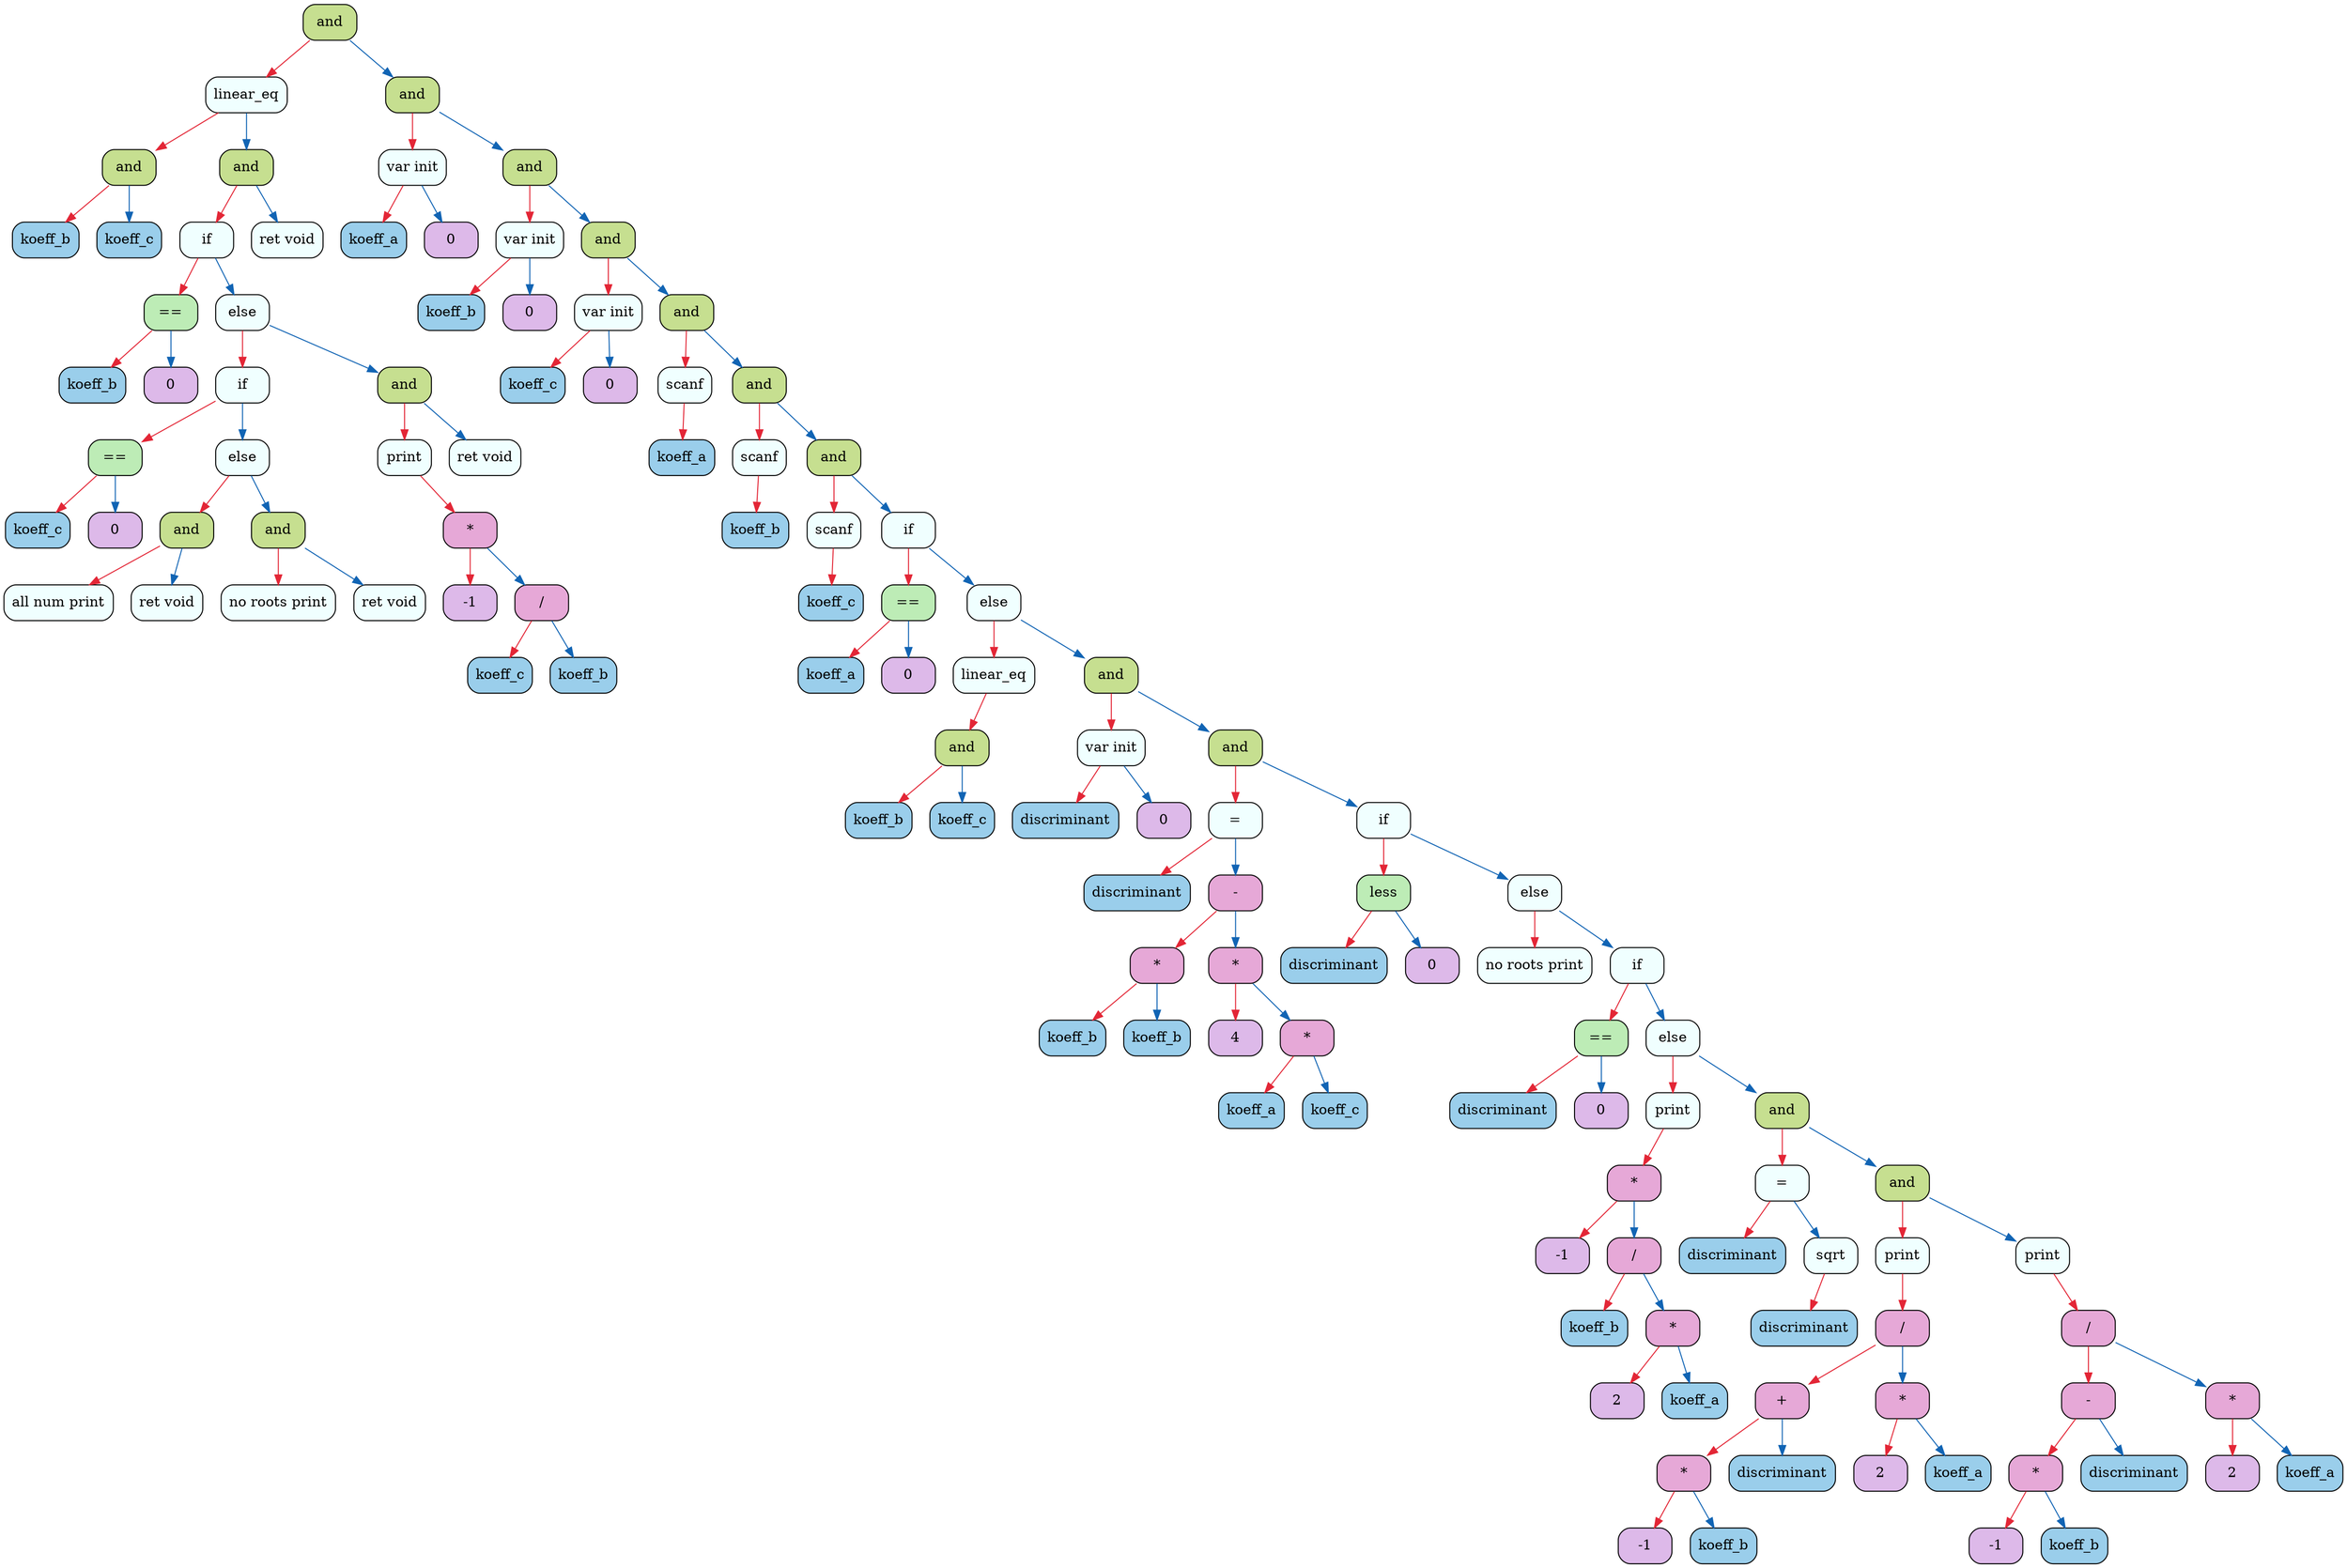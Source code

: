 digraph
{
    node_0x606000003380[shape = Mrecord, label = "{{and}}", style = "filled", fillcolor = "#C6DF90"];
    node_0x6060000039e0[shape = Mrecord, label = "{{linear_eq}}", style = "filled", fillcolor = "#F0FFFF"];
    node_0x606000003a40[shape = Mrecord, label = "{{and}}", style = "filled", fillcolor = "#C6DF90"];
    node_0x606000003aa0[shape = Mrecord, label = "{{koeff_b}}", style = "filled", fillcolor = "#9ACEEB"];
    node_0x606000003b00[shape = Mrecord, label = "{{koeff_c}}", style = "filled", fillcolor = "#9ACEEB"];
    node_0x606000003b60[shape = Mrecord, label = "{{and}}", style = "filled", fillcolor = "#C6DF90"];
    node_0x606000003bc0[shape = Mrecord, label = "{{if}}", style = "filled", fillcolor = "#F0FFFF"];
    node_0x606000003c20[shape = Mrecord, label = "{{==}}", style = "filled", fillcolor = "#BDECB6"];
    node_0x606000003c80[shape = Mrecord, label = "{{koeff_b}}", style = "filled", fillcolor = "#9ACEEB"];
    node_0x606000003ce0[shape = Mrecord, label = "{{0}}", style = "filled", fillcolor = "#DDB9E9"];
    node_0x606000003d40[shape = Mrecord, label = "{{else}}", style = "filled", fillcolor = "#F0FFFF"];
    node_0x606000003da0[shape = Mrecord, label = "{{if}}", style = "filled", fillcolor = "#F0FFFF"];
    node_0x606000003e00[shape = Mrecord, label = "{{==}}", style = "filled", fillcolor = "#BDECB6"];
    node_0x606000003e60[shape = Mrecord, label = "{{koeff_c}}", style = "filled", fillcolor = "#9ACEEB"];
    node_0x606000003ec0[shape = Mrecord, label = "{{0}}", style = "filled", fillcolor = "#DDB9E9"];
    node_0x606000003f20[shape = Mrecord, label = "{{else}}", style = "filled", fillcolor = "#F0FFFF"];
    node_0x606000003f80[shape = Mrecord, label = "{{and}}", style = "filled", fillcolor = "#C6DF90"];
    node_0x606000003fe0[shape = Mrecord, label = "{{all num print}}", style = "filled", fillcolor = "#F0FFFF"];
    node_0x606000004040[shape = Mrecord, label = "{{ret void}}", style = "filled", fillcolor = "#F0FFFF"];
    node_0x6060000040a0[shape = Mrecord, label = "{{and}}", style = "filled", fillcolor = "#C6DF90"];
    node_0x606000004100[shape = Mrecord, label = "{{no roots print}}", style = "filled", fillcolor = "#F0FFFF"];
    node_0x606000004160[shape = Mrecord, label = "{{ret void}}", style = "filled", fillcolor = "#F0FFFF"];
    node_0x6060000041c0[shape = Mrecord, label = "{{and}}", style = "filled", fillcolor = "#C6DF90"];
    node_0x606000004220[shape = Mrecord, label = "{{print}}", style = "filled", fillcolor = "#F0FFFF"];
    node_0x606000004280[shape = Mrecord, label = "{{*}}", style = "filled", fillcolor = "#E6A8D7"];
    node_0x6060000042e0[shape = Mrecord, label = "{{-1}}", style = "filled", fillcolor = "#DDB9E9"];
    node_0x606000004340[shape = Mrecord, label = "{{/}}", style = "filled", fillcolor = "#E6A8D7"];
    node_0x6060000043a0[shape = Mrecord, label = "{{koeff_c}}", style = "filled", fillcolor = "#9ACEEB"];
    node_0x606000004400[shape = Mrecord, label = "{{koeff_b}}", style = "filled", fillcolor = "#9ACEEB"];
    node_0x606000004460[shape = Mrecord, label = "{{ret void}}", style = "filled", fillcolor = "#F0FFFF"];
    node_0x6060000044c0[shape = Mrecord, label = "{{ret void}}", style = "filled", fillcolor = "#F0FFFF"];
    node_0x606000003320[shape = Mrecord, label = "{{and}}", style = "filled", fillcolor = "#C6DF90"];
    node_0x606000000ec0[shape = Mrecord, label = "{{var init}}", style = "filled", fillcolor = "#F0FFFF"];
    node_0x606000000e00[shape = Mrecord, label = "{{koeff_a}}", style = "filled", fillcolor = "#9ACEEB"];
    node_0x606000000e60[shape = Mrecord, label = "{{0}}", style = "filled", fillcolor = "#DDB9E9"];
    node_0x6060000032c0[shape = Mrecord, label = "{{and}}", style = "filled", fillcolor = "#C6DF90"];
    node_0x606000000fe0[shape = Mrecord, label = "{{var init}}", style = "filled", fillcolor = "#F0FFFF"];
    node_0x606000000f20[shape = Mrecord, label = "{{koeff_b}}", style = "filled", fillcolor = "#9ACEEB"];
    node_0x606000000f80[shape = Mrecord, label = "{{0}}", style = "filled", fillcolor = "#DDB9E9"];
    node_0x606000003260[shape = Mrecord, label = "{{and}}", style = "filled", fillcolor = "#C6DF90"];
    node_0x606000001100[shape = Mrecord, label = "{{var init}}", style = "filled", fillcolor = "#F0FFFF"];
    node_0x606000001040[shape = Mrecord, label = "{{koeff_c}}", style = "filled", fillcolor = "#9ACEEB"];
    node_0x6060000010a0[shape = Mrecord, label = "{{0}}", style = "filled", fillcolor = "#DDB9E9"];
    node_0x606000003200[shape = Mrecord, label = "{{and}}", style = "filled", fillcolor = "#C6DF90"];
    node_0x6060000011c0[shape = Mrecord, label = "{{scanf}}", style = "filled", fillcolor = "#F0FFFF"];
    node_0x606000001160[shape = Mrecord, label = "{{koeff_a}}", style = "filled", fillcolor = "#9ACEEB"];
    node_0x6060000031a0[shape = Mrecord, label = "{{and}}", style = "filled", fillcolor = "#C6DF90"];
    node_0x606000001280[shape = Mrecord, label = "{{scanf}}", style = "filled", fillcolor = "#F0FFFF"];
    node_0x606000001220[shape = Mrecord, label = "{{koeff_b}}", style = "filled", fillcolor = "#9ACEEB"];
    node_0x606000003140[shape = Mrecord, label = "{{and}}", style = "filled", fillcolor = "#C6DF90"];
    node_0x606000001340[shape = Mrecord, label = "{{scanf}}", style = "filled", fillcolor = "#F0FFFF"];
    node_0x6060000012e0[shape = Mrecord, label = "{{koeff_c}}", style = "filled", fillcolor = "#9ACEEB"];
    node_0x606000006e60[shape = Mrecord, label = "{{if}}", style = "filled", fillcolor = "#F0FFFF"];
    node_0x606000006ec0[shape = Mrecord, label = "{{==}}", style = "filled", fillcolor = "#BDECB6"];
    node_0x606000006f20[shape = Mrecord, label = "{{koeff_a}}", style = "filled", fillcolor = "#9ACEEB"];
    node_0x606000006f80[shape = Mrecord, label = "{{0}}", style = "filled", fillcolor = "#DDB9E9"];
    node_0x606000006fe0[shape = Mrecord, label = "{{else}}", style = "filled", fillcolor = "#F0FFFF"];
    node_0x606000007040[shape = Mrecord, label = "{{linear_eq}}", style = "filled", fillcolor = "#F0FFFF"];
    node_0x6060000070a0[shape = Mrecord, label = "{{and}}", style = "filled", fillcolor = "#C6DF90"];
    node_0x606000007100[shape = Mrecord, label = "{{koeff_b}}", style = "filled", fillcolor = "#9ACEEB"];
    node_0x606000007160[shape = Mrecord, label = "{{koeff_c}}", style = "filled", fillcolor = "#9ACEEB"];
    node_0x6060000071c0[shape = Mrecord, label = "{{and}}", style = "filled", fillcolor = "#C6DF90"];
    node_0x606000007220[shape = Mrecord, label = "{{var init}}", style = "filled", fillcolor = "#F0FFFF"];
    node_0x606000007280[shape = Mrecord, label = "{{discriminant}}", style = "filled", fillcolor = "#9ACEEB"];
    node_0x6060000072e0[shape = Mrecord, label = "{{0}}", style = "filled", fillcolor = "#DDB9E9"];
    node_0x606000007340[shape = Mrecord, label = "{{and}}", style = "filled", fillcolor = "#C6DF90"];
    node_0x6060000073a0[shape = Mrecord, label = "{{=}}", style = "filled", fillcolor = "#F0FFFF"];
    node_0x606000007400[shape = Mrecord, label = "{{discriminant}}", style = "filled", fillcolor = "#9ACEEB"];
    node_0x606000007460[shape = Mrecord, label = "{{-}}", style = "filled", fillcolor = "#E6A8D7"];
    node_0x6060000074c0[shape = Mrecord, label = "{{*}}", style = "filled", fillcolor = "#E6A8D7"];
    node_0x606000007520[shape = Mrecord, label = "{{koeff_b}}", style = "filled", fillcolor = "#9ACEEB"];
    node_0x606000007580[shape = Mrecord, label = "{{koeff_b}}", style = "filled", fillcolor = "#9ACEEB"];
    node_0x6060000075e0[shape = Mrecord, label = "{{*}}", style = "filled", fillcolor = "#E6A8D7"];
    node_0x606000007640[shape = Mrecord, label = "{{4}}", style = "filled", fillcolor = "#DDB9E9"];
    node_0x6060000076a0[shape = Mrecord, label = "{{*}}", style = "filled", fillcolor = "#E6A8D7"];
    node_0x606000007700[shape = Mrecord, label = "{{koeff_a}}", style = "filled", fillcolor = "#9ACEEB"];
    node_0x606000007760[shape = Mrecord, label = "{{koeff_c}}", style = "filled", fillcolor = "#9ACEEB"];
    node_0x6060000077c0[shape = Mrecord, label = "{{if}}", style = "filled", fillcolor = "#F0FFFF"];
    node_0x606000007820[shape = Mrecord, label = "{{less}}", style = "filled", fillcolor = "#BDECB6"];
    node_0x606000007880[shape = Mrecord, label = "{{discriminant}}", style = "filled", fillcolor = "#9ACEEB"];
    node_0x6060000078e0[shape = Mrecord, label = "{{0}}", style = "filled", fillcolor = "#DDB9E9"];
    node_0x606000007940[shape = Mrecord, label = "{{else}}", style = "filled", fillcolor = "#F0FFFF"];
    node_0x6060000079a0[shape = Mrecord, label = "{{no roots print}}", style = "filled", fillcolor = "#F0FFFF"];
    node_0x606000007a00[shape = Mrecord, label = "{{if}}", style = "filled", fillcolor = "#F0FFFF"];
    node_0x606000007a60[shape = Mrecord, label = "{{==}}", style = "filled", fillcolor = "#BDECB6"];
    node_0x606000007ac0[shape = Mrecord, label = "{{discriminant}}", style = "filled", fillcolor = "#9ACEEB"];
    node_0x606000007b20[shape = Mrecord, label = "{{0}}", style = "filled", fillcolor = "#DDB9E9"];
    node_0x606000007b80[shape = Mrecord, label = "{{else}}", style = "filled", fillcolor = "#F0FFFF"];
    node_0x606000007be0[shape = Mrecord, label = "{{print}}", style = "filled", fillcolor = "#F0FFFF"];
    node_0x606000007c40[shape = Mrecord, label = "{{*}}", style = "filled", fillcolor = "#E6A8D7"];
    node_0x606000007ca0[shape = Mrecord, label = "{{-1}}", style = "filled", fillcolor = "#DDB9E9"];
    node_0x606000007d00[shape = Mrecord, label = "{{/}}", style = "filled", fillcolor = "#E6A8D7"];
    node_0x606000007d60[shape = Mrecord, label = "{{koeff_b}}", style = "filled", fillcolor = "#9ACEEB"];
    node_0x606000007dc0[shape = Mrecord, label = "{{*}}", style = "filled", fillcolor = "#E6A8D7"];
    node_0x606000007e20[shape = Mrecord, label = "{{2}}", style = "filled", fillcolor = "#DDB9E9"];
    node_0x606000007e80[shape = Mrecord, label = "{{koeff_a}}", style = "filled", fillcolor = "#9ACEEB"];
    node_0x606000007ee0[shape = Mrecord, label = "{{and}}", style = "filled", fillcolor = "#C6DF90"];
    node_0x606000007f40[shape = Mrecord, label = "{{=}}", style = "filled", fillcolor = "#F0FFFF"];
    node_0x606000007fa0[shape = Mrecord, label = "{{discriminant}}", style = "filled", fillcolor = "#9ACEEB"];
    node_0x606000008000[shape = Mrecord, label = "{{sqrt}}", style = "filled", fillcolor = "#F0FFFF"];
    node_0x606000008060[shape = Mrecord, label = "{{discriminant}}", style = "filled", fillcolor = "#9ACEEB"];
    node_0x6060000080c0[shape = Mrecord, label = "{{and}}", style = "filled", fillcolor = "#C6DF90"];
    node_0x606000008120[shape = Mrecord, label = "{{print}}", style = "filled", fillcolor = "#F0FFFF"];
    node_0x606000008180[shape = Mrecord, label = "{{/}}", style = "filled", fillcolor = "#E6A8D7"];
    node_0x6060000081e0[shape = Mrecord, label = "{{+}}", style = "filled", fillcolor = "#E6A8D7"];
    node_0x606000008240[shape = Mrecord, label = "{{*}}", style = "filled", fillcolor = "#E6A8D7"];
    node_0x6060000082a0[shape = Mrecord, label = "{{-1}}", style = "filled", fillcolor = "#DDB9E9"];
    node_0x606000008300[shape = Mrecord, label = "{{koeff_b}}", style = "filled", fillcolor = "#9ACEEB"];
    node_0x606000008360[shape = Mrecord, label = "{{discriminant}}", style = "filled", fillcolor = "#9ACEEB"];
    node_0x6060000083c0[shape = Mrecord, label = "{{*}}", style = "filled", fillcolor = "#E6A8D7"];
    node_0x606000008420[shape = Mrecord, label = "{{2}}", style = "filled", fillcolor = "#DDB9E9"];
    node_0x606000008480[shape = Mrecord, label = "{{koeff_a}}", style = "filled", fillcolor = "#9ACEEB"];
    node_0x6060000084e0[shape = Mrecord, label = "{{print}}", style = "filled", fillcolor = "#F0FFFF"];
    node_0x606000008540[shape = Mrecord, label = "{{/}}", style = "filled", fillcolor = "#E6A8D7"];
    node_0x6060000085a0[shape = Mrecord, label = "{{-}}", style = "filled", fillcolor = "#E6A8D7"];
    node_0x606000008600[shape = Mrecord, label = "{{*}}", style = "filled", fillcolor = "#E6A8D7"];
    node_0x606000008660[shape = Mrecord, label = "{{-1}}", style = "filled", fillcolor = "#DDB9E9"];
    node_0x6060000086c0[shape = Mrecord, label = "{{koeff_b}}", style = "filled", fillcolor = "#9ACEEB"];
    node_0x606000008720[shape = Mrecord, label = "{{discriminant}}", style = "filled", fillcolor = "#9ACEEB"];
    node_0x606000008780[shape = Mrecord, label = "{{*}}", style = "filled", fillcolor = "#E6A8D7"];
    node_0x6060000087e0[shape = Mrecord, label = "{{2}}", style = "filled", fillcolor = "#DDB9E9"];
    node_0x606000008840[shape = Mrecord, label = "{{koeff_a}}", style = "filled", fillcolor = "#9ACEEB"];
    node_0x606000003380->node_0x6060000039e0 [color = "#E32636"];
    node_0x6060000039e0->node_0x606000003a40 [color = "#E32636"];
    node_0x606000003a40->node_0x606000003aa0 [color = "#E32636"];
    node_0x606000003a40->node_0x606000003b00 [color = "#1164B4"];
    node_0x6060000039e0->node_0x606000003b60 [color = "#1164B4"];
    node_0x606000003b60->node_0x606000003bc0 [color = "#E32636"];
    node_0x606000003bc0->node_0x606000003c20 [color = "#E32636"];
    node_0x606000003c20->node_0x606000003c80 [color = "#E32636"];
    node_0x606000003c20->node_0x606000003ce0 [color = "#1164B4"];
    node_0x606000003bc0->node_0x606000003d40 [color = "#1164B4"];
    node_0x606000003d40->node_0x606000003da0 [color = "#E32636"];
    node_0x606000003da0->node_0x606000003e00 [color = "#E32636"];
    node_0x606000003e00->node_0x606000003e60 [color = "#E32636"];
    node_0x606000003e00->node_0x606000003ec0 [color = "#1164B4"];
    node_0x606000003da0->node_0x606000003f20 [color = "#1164B4"];
    node_0x606000003f20->node_0x606000003f80 [color = "#E32636"];
    node_0x606000003f80->node_0x606000003fe0 [color = "#E32636"];
    node_0x606000003f80->node_0x606000004040 [color = "#1164B4"];
    node_0x606000003f20->node_0x6060000040a0 [color = "#1164B4"];
    node_0x6060000040a0->node_0x606000004100 [color = "#E32636"];
    node_0x6060000040a0->node_0x606000004160 [color = "#1164B4"];
    node_0x606000003d40->node_0x6060000041c0 [color = "#1164B4"];
    node_0x6060000041c0->node_0x606000004220 [color = "#E32636"];
    node_0x606000004220->node_0x606000004280 [color = "#E32636"];
    node_0x606000004280->node_0x6060000042e0 [color = "#E32636"];
    node_0x606000004280->node_0x606000004340 [color = "#1164B4"];
    node_0x606000004340->node_0x6060000043a0 [color = "#E32636"];
    node_0x606000004340->node_0x606000004400 [color = "#1164B4"];
    node_0x6060000041c0->node_0x606000004460 [color = "#1164B4"];
    node_0x606000003b60->node_0x6060000044c0 [color = "#1164B4"];
    node_0x606000003380->node_0x606000003320 [color = "#1164B4"];
    node_0x606000003320->node_0x606000000ec0 [color = "#E32636"];
    node_0x606000000ec0->node_0x606000000e00 [color = "#E32636"];
    node_0x606000000ec0->node_0x606000000e60 [color = "#1164B4"];
    node_0x606000003320->node_0x6060000032c0 [color = "#1164B4"];
    node_0x6060000032c0->node_0x606000000fe0 [color = "#E32636"];
    node_0x606000000fe0->node_0x606000000f20 [color = "#E32636"];
    node_0x606000000fe0->node_0x606000000f80 [color = "#1164B4"];
    node_0x6060000032c0->node_0x606000003260 [color = "#1164B4"];
    node_0x606000003260->node_0x606000001100 [color = "#E32636"];
    node_0x606000001100->node_0x606000001040 [color = "#E32636"];
    node_0x606000001100->node_0x6060000010a0 [color = "#1164B4"];
    node_0x606000003260->node_0x606000003200 [color = "#1164B4"];
    node_0x606000003200->node_0x6060000011c0 [color = "#E32636"];
    node_0x6060000011c0->node_0x606000001160 [color = "#E32636"];
    node_0x606000003200->node_0x6060000031a0 [color = "#1164B4"];
    node_0x6060000031a0->node_0x606000001280 [color = "#E32636"];
    node_0x606000001280->node_0x606000001220 [color = "#E32636"];
    node_0x6060000031a0->node_0x606000003140 [color = "#1164B4"];
    node_0x606000003140->node_0x606000001340 [color = "#E32636"];
    node_0x606000001340->node_0x6060000012e0 [color = "#E32636"];
    node_0x606000003140->node_0x606000006e60 [color = "#1164B4"];
    node_0x606000006e60->node_0x606000006ec0 [color = "#E32636"];
    node_0x606000006ec0->node_0x606000006f20 [color = "#E32636"];
    node_0x606000006ec0->node_0x606000006f80 [color = "#1164B4"];
    node_0x606000006e60->node_0x606000006fe0 [color = "#1164B4"];
    node_0x606000006fe0->node_0x606000007040 [color = "#E32636"];
    node_0x606000007040->node_0x6060000070a0 [color = "#E32636"];
    node_0x6060000070a0->node_0x606000007100 [color = "#E32636"];
    node_0x6060000070a0->node_0x606000007160 [color = "#1164B4"];
    node_0x606000006fe0->node_0x6060000071c0 [color = "#1164B4"];
    node_0x6060000071c0->node_0x606000007220 [color = "#E32636"];
    node_0x606000007220->node_0x606000007280 [color = "#E32636"];
    node_0x606000007220->node_0x6060000072e0 [color = "#1164B4"];
    node_0x6060000071c0->node_0x606000007340 [color = "#1164B4"];
    node_0x606000007340->node_0x6060000073a0 [color = "#E32636"];
    node_0x6060000073a0->node_0x606000007400 [color = "#E32636"];
    node_0x6060000073a0->node_0x606000007460 [color = "#1164B4"];
    node_0x606000007460->node_0x6060000074c0 [color = "#E32636"];
    node_0x6060000074c0->node_0x606000007520 [color = "#E32636"];
    node_0x6060000074c0->node_0x606000007580 [color = "#1164B4"];
    node_0x606000007460->node_0x6060000075e0 [color = "#1164B4"];
    node_0x6060000075e0->node_0x606000007640 [color = "#E32636"];
    node_0x6060000075e0->node_0x6060000076a0 [color = "#1164B4"];
    node_0x6060000076a0->node_0x606000007700 [color = "#E32636"];
    node_0x6060000076a0->node_0x606000007760 [color = "#1164B4"];
    node_0x606000007340->node_0x6060000077c0 [color = "#1164B4"];
    node_0x6060000077c0->node_0x606000007820 [color = "#E32636"];
    node_0x606000007820->node_0x606000007880 [color = "#E32636"];
    node_0x606000007820->node_0x6060000078e0 [color = "#1164B4"];
    node_0x6060000077c0->node_0x606000007940 [color = "#1164B4"];
    node_0x606000007940->node_0x6060000079a0 [color = "#E32636"];
    node_0x606000007940->node_0x606000007a00 [color = "#1164B4"];
    node_0x606000007a00->node_0x606000007a60 [color = "#E32636"];
    node_0x606000007a60->node_0x606000007ac0 [color = "#E32636"];
    node_0x606000007a60->node_0x606000007b20 [color = "#1164B4"];
    node_0x606000007a00->node_0x606000007b80 [color = "#1164B4"];
    node_0x606000007b80->node_0x606000007be0 [color = "#E32636"];
    node_0x606000007be0->node_0x606000007c40 [color = "#E32636"];
    node_0x606000007c40->node_0x606000007ca0 [color = "#E32636"];
    node_0x606000007c40->node_0x606000007d00 [color = "#1164B4"];
    node_0x606000007d00->node_0x606000007d60 [color = "#E32636"];
    node_0x606000007d00->node_0x606000007dc0 [color = "#1164B4"];
    node_0x606000007dc0->node_0x606000007e20 [color = "#E32636"];
    node_0x606000007dc0->node_0x606000007e80 [color = "#1164B4"];
    node_0x606000007b80->node_0x606000007ee0 [color = "#1164B4"];
    node_0x606000007ee0->node_0x606000007f40 [color = "#E32636"];
    node_0x606000007f40->node_0x606000007fa0 [color = "#E32636"];
    node_0x606000007f40->node_0x606000008000 [color = "#1164B4"];
    node_0x606000008000->node_0x606000008060 [color = "#E32636"];
    node_0x606000007ee0->node_0x6060000080c0 [color = "#1164B4"];
    node_0x6060000080c0->node_0x606000008120 [color = "#E32636"];
    node_0x606000008120->node_0x606000008180 [color = "#E32636"];
    node_0x606000008180->node_0x6060000081e0 [color = "#E32636"];
    node_0x6060000081e0->node_0x606000008240 [color = "#E32636"];
    node_0x606000008240->node_0x6060000082a0 [color = "#E32636"];
    node_0x606000008240->node_0x606000008300 [color = "#1164B4"];
    node_0x6060000081e0->node_0x606000008360 [color = "#1164B4"];
    node_0x606000008180->node_0x6060000083c0 [color = "#1164B4"];
    node_0x6060000083c0->node_0x606000008420 [color = "#E32636"];
    node_0x6060000083c0->node_0x606000008480 [color = "#1164B4"];
    node_0x6060000080c0->node_0x6060000084e0 [color = "#1164B4"];
    node_0x6060000084e0->node_0x606000008540 [color = "#E32636"];
    node_0x606000008540->node_0x6060000085a0 [color = "#E32636"];
    node_0x6060000085a0->node_0x606000008600 [color = "#E32636"];
    node_0x606000008600->node_0x606000008660 [color = "#E32636"];
    node_0x606000008600->node_0x6060000086c0 [color = "#1164B4"];
    node_0x6060000085a0->node_0x606000008720 [color = "#1164B4"];
    node_0x606000008540->node_0x606000008780 [color = "#1164B4"];
    node_0x606000008780->node_0x6060000087e0 [color = "#E32636"];
    node_0x606000008780->node_0x606000008840 [color = "#1164B4"];
}
